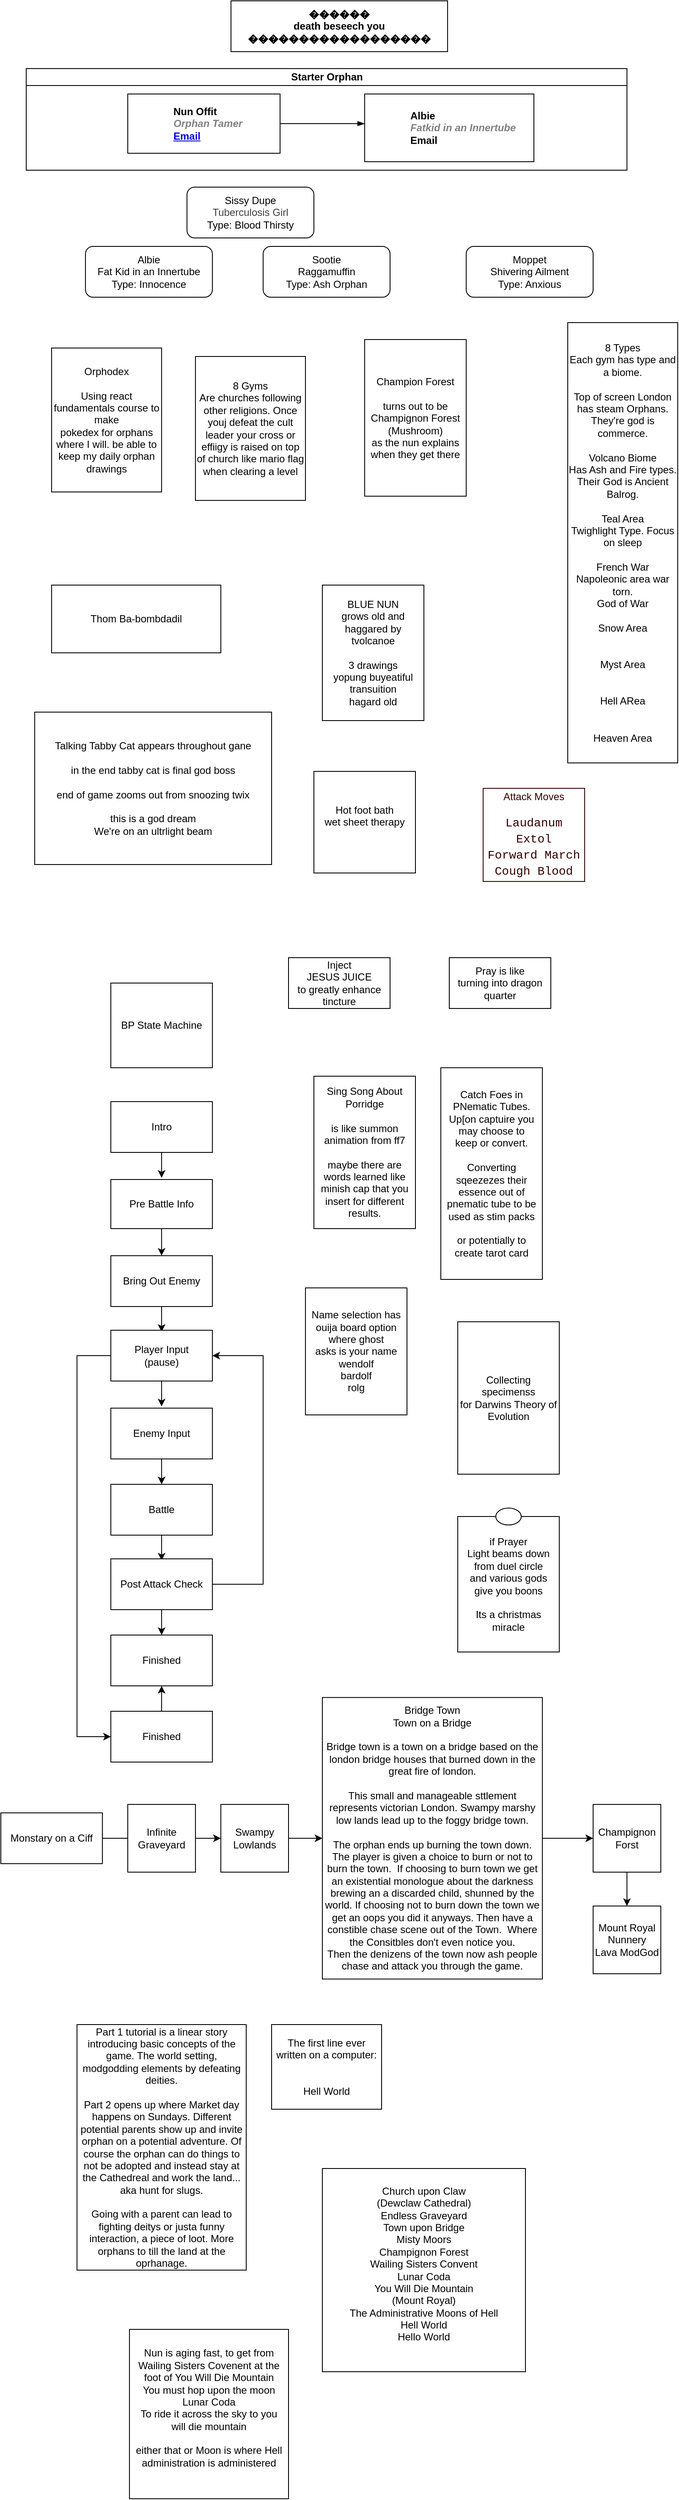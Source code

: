 <mxfile version="27.1.4">
  <diagram id="prtHgNgQTEPvFCAcTncT" name="Page-1">
    <mxGraphModel dx="1213" dy="670" grid="1" gridSize="10" guides="1" tooltips="1" connect="1" arrows="1" fold="1" page="1" pageScale="1" pageWidth="827" pageHeight="1169" math="0" shadow="0">
      <root>
        <mxCell id="0" />
        <mxCell id="1" parent="0" />
        <mxCell id="dNxyNK7c78bLwvsdeMH5-11" value="Starter Orphan" style="swimlane;html=1;startSize=20;horizontal=1;containerType=tree;glass=0;" parent="1" vertex="1">
          <mxGeometry x="40" y="80" width="710" height="120" as="geometry" />
        </mxCell>
        <UserObject label="%name%&lt;br&gt;&lt;i style=&quot;color: gray&quot;&gt;%position%&lt;/i&gt;&lt;br&gt;&lt;a href=&quot;mailto:%email%&quot;&gt;Email&lt;/a&gt;" name="Nun Offit" position="Orphan Tamer" location="Office 1" email="me@example.com" placeholders="1" link="https://www.draw.io" id="dNxyNK7c78bLwvsdeMH5-12">
          <mxCell style="label;image=https://cdn3.iconfinder.com/data/icons/user-avatars-1/512/users-3-128.png;whiteSpace=wrap;html=1;rounded=0;glass=0;treeMoving=1;treeFolding=1;" parent="dNxyNK7c78bLwvsdeMH5-11" vertex="1">
            <mxGeometry x="120" y="30" width="180" height="70" as="geometry" />
          </mxCell>
        </UserObject>
        <mxCell id="dNxyNK7c78bLwvsdeMH5-13" value="" style="endArrow=blockThin;endFill=1;fontSize=11;edgeStyle=elbowEdgeStyle;elbow=vertical;rounded=0;" parent="dNxyNK7c78bLwvsdeMH5-11" source="dNxyNK7c78bLwvsdeMH5-12" target="dNxyNK7c78bLwvsdeMH5-14" edge="1">
          <mxGeometry relative="1" as="geometry" />
        </mxCell>
        <UserObject label="Albie&lt;br&gt;&lt;i style=&quot;color: gray&quot;&gt;Fatkid in an Innertube&lt;/i&gt;&lt;br&gt;Email" name="Priest Peter Phillips" position="Orphan Tamer" location="Office 2" placeholders="1" id="dNxyNK7c78bLwvsdeMH5-14">
          <mxCell style="label;image=https://cdn3.iconfinder.com/data/icons/user-avatars-1/512/users-10-3-128.png;whiteSpace=wrap;html=1;rounded=0;glass=0;treeFolding=1;treeMoving=1;" parent="dNxyNK7c78bLwvsdeMH5-11" vertex="1">
            <mxGeometry x="400" y="30" width="200" height="80" as="geometry" />
          </mxCell>
        </UserObject>
        <mxCell id="9H34w2Jh71Ep6UbLUVoz-1" value="&lt;div&gt;Albie&lt;/div&gt;Fat Kid in an Innertube&lt;div&gt;Type: Innocence&lt;/div&gt;" style="rounded=1;whiteSpace=wrap;html=1;" parent="1" vertex="1">
          <mxGeometry x="110" y="290" width="150" height="60" as="geometry" />
        </mxCell>
        <mxCell id="9H34w2Jh71Ep6UbLUVoz-2" value="&lt;div&gt;Sootie&lt;/div&gt;Raggamuffin&lt;br&gt;&lt;div&gt;Type: Ash Orphan&lt;/div&gt;" style="rounded=1;whiteSpace=wrap;html=1;" parent="1" vertex="1">
          <mxGeometry x="320" y="290" width="150" height="60" as="geometry" />
        </mxCell>
        <mxCell id="9H34w2Jh71Ep6UbLUVoz-3" value="&lt;div&gt;Moppet&lt;/div&gt;Shivering Ailment&lt;br&gt;&lt;div&gt;Type: Anxious&lt;/div&gt;" style="rounded=1;whiteSpace=wrap;html=1;" parent="1" vertex="1">
          <mxGeometry x="560" y="290" width="150" height="60" as="geometry" />
        </mxCell>
        <mxCell id="c4BANhSZFIQ7KN4WRA-t-1" value="Orphodex&lt;div&gt;&lt;br&gt;&lt;/div&gt;&lt;div&gt;Using react fundamentals course to make&lt;/div&gt;&lt;div&gt;pokedex for orphans where I will. be able to keep my daily orphan drawings&lt;/div&gt;" style="rounded=0;whiteSpace=wrap;html=1;" parent="1" vertex="1">
          <mxGeometry x="70" y="410" width="130" height="170" as="geometry" />
        </mxCell>
        <mxCell id="lMN6it-LYemtHTq4qIZc-1" value="8 Gyms&lt;div&gt;Are churches following other religions. Once youj defeat the cult leader your cross or effiigy is raised on top of church like mario flag when clearing a level&lt;/div&gt;" style="rounded=0;whiteSpace=wrap;html=1;" parent="1" vertex="1">
          <mxGeometry x="240" y="420" width="130" height="170" as="geometry" />
        </mxCell>
        <mxCell id="lMN6it-LYemtHTq4qIZc-2" value="&lt;div&gt;8 Types&lt;/div&gt;&lt;div&gt;Each gym has type and a biome.&lt;/div&gt;&lt;div&gt;&lt;br&gt;&lt;/div&gt;&lt;div&gt;Top of screen London has steam Orphans.&lt;/div&gt;&lt;div&gt;They&#39;re god is commerce.&lt;/div&gt;&lt;div&gt;&lt;br&gt;&lt;/div&gt;&lt;div&gt;Volcano Biome&lt;br&gt;Has Ash and Fire types. Their God is Ancient Balrog.&lt;/div&gt;&lt;div&gt;&lt;br&gt;&lt;/div&gt;&lt;div&gt;Teal Area&lt;/div&gt;&lt;div&gt;Twighlight Type. Focus on sleep&lt;/div&gt;&lt;div&gt;&lt;br&gt;&lt;/div&gt;&lt;div&gt;French War&lt;br&gt;Napoleonic area war torn.&lt;br&gt;God of War&lt;/div&gt;&lt;div&gt;&lt;br&gt;&lt;/div&gt;&lt;div&gt;Snow Area&lt;br&gt;&lt;br&gt;&lt;br&gt;Myst Area&lt;br&gt;&lt;br&gt;&lt;/div&gt;&lt;div&gt;&lt;br&gt;&lt;/div&gt;&lt;div&gt;Hell ARea&lt;/div&gt;&lt;div&gt;&lt;br&gt;&lt;/div&gt;&lt;div&gt;&lt;br&gt;&lt;/div&gt;&lt;div&gt;Heaven Area&lt;/div&gt;" style="rounded=0;whiteSpace=wrap;html=1;" parent="1" vertex="1">
          <mxGeometry x="680" y="380" width="130" height="520" as="geometry" />
        </mxCell>
        <mxCell id="1dcjqhPWXCqPS0pfsLZp-1" value="BP State Machine" style="rounded=0;whiteSpace=wrap;html=1;" parent="1" vertex="1">
          <mxGeometry x="140" y="1160" width="120" height="100" as="geometry" />
        </mxCell>
        <mxCell id="1dcjqhPWXCqPS0pfsLZp-2" value="Intro" style="rounded=0;whiteSpace=wrap;html=1;" parent="1" vertex="1">
          <mxGeometry x="140" y="1300" width="120" height="60" as="geometry" />
        </mxCell>
        <mxCell id="1dcjqhPWXCqPS0pfsLZp-5" value="" style="endArrow=classic;html=1;rounded=0;exitX=0.5;exitY=1;exitDx=0;exitDy=0;entryX=0.5;entryY=0;entryDx=0;entryDy=0;" parent="1" source="1dcjqhPWXCqPS0pfsLZp-2" edge="1">
          <mxGeometry width="50" height="50" relative="1" as="geometry">
            <mxPoint x="390" y="1340" as="sourcePoint" />
            <mxPoint x="200" y="1390" as="targetPoint" />
          </mxGeometry>
        </mxCell>
        <mxCell id="1dcjqhPWXCqPS0pfsLZp-6" value="Pre Battle Info" style="rounded=0;whiteSpace=wrap;html=1;" parent="1" vertex="1">
          <mxGeometry x="140" y="1392" width="120" height="58" as="geometry" />
        </mxCell>
        <mxCell id="1dcjqhPWXCqPS0pfsLZp-7" value="" style="endArrow=classic;html=1;rounded=0;exitX=0.5;exitY=1;exitDx=0;exitDy=0;entryX=0.5;entryY=0;entryDx=0;entryDy=0;" parent="1" source="1dcjqhPWXCqPS0pfsLZp-6" edge="1">
          <mxGeometry width="50" height="50" relative="1" as="geometry">
            <mxPoint x="390" y="1432" as="sourcePoint" />
            <mxPoint x="200" y="1482" as="targetPoint" />
          </mxGeometry>
        </mxCell>
        <mxCell id="1dcjqhPWXCqPS0pfsLZp-8" value="Bring Out Enemy" style="rounded=0;whiteSpace=wrap;html=1;" parent="1" vertex="1">
          <mxGeometry x="140" y="1482" width="120" height="60" as="geometry" />
        </mxCell>
        <mxCell id="1dcjqhPWXCqPS0pfsLZp-9" value="" style="endArrow=classic;html=1;rounded=0;exitX=0.5;exitY=1;exitDx=0;exitDy=0;entryX=0.5;entryY=0;entryDx=0;entryDy=0;" parent="1" source="1dcjqhPWXCqPS0pfsLZp-8" edge="1">
          <mxGeometry width="50" height="50" relative="1" as="geometry">
            <mxPoint x="390" y="1522" as="sourcePoint" />
            <mxPoint x="200" y="1572" as="targetPoint" />
          </mxGeometry>
        </mxCell>
        <mxCell id="1dcjqhPWXCqPS0pfsLZp-10" value="Player Input&lt;br&gt;(pause)" style="rounded=0;whiteSpace=wrap;html=1;" parent="1" vertex="1">
          <mxGeometry x="140" y="1570" width="120" height="60" as="geometry" />
        </mxCell>
        <mxCell id="1dcjqhPWXCqPS0pfsLZp-11" value="" style="endArrow=classic;html=1;rounded=0;exitX=0.5;exitY=1;exitDx=0;exitDy=0;entryX=0.5;entryY=0;entryDx=0;entryDy=0;" parent="1" source="1dcjqhPWXCqPS0pfsLZp-10" edge="1">
          <mxGeometry width="50" height="50" relative="1" as="geometry">
            <mxPoint x="390" y="1610" as="sourcePoint" />
            <mxPoint x="200" y="1660" as="targetPoint" />
          </mxGeometry>
        </mxCell>
        <mxCell id="1dcjqhPWXCqPS0pfsLZp-12" value="Enemy Input" style="rounded=0;whiteSpace=wrap;html=1;" parent="1" vertex="1">
          <mxGeometry x="140" y="1662" width="120" height="60" as="geometry" />
        </mxCell>
        <mxCell id="1dcjqhPWXCqPS0pfsLZp-13" value="" style="endArrow=classic;html=1;rounded=0;exitX=0.5;exitY=1;exitDx=0;exitDy=0;entryX=0.5;entryY=0;entryDx=0;entryDy=0;" parent="1" source="1dcjqhPWXCqPS0pfsLZp-12" edge="1">
          <mxGeometry width="50" height="50" relative="1" as="geometry">
            <mxPoint x="390" y="1702" as="sourcePoint" />
            <mxPoint x="200" y="1752" as="targetPoint" />
          </mxGeometry>
        </mxCell>
        <mxCell id="1dcjqhPWXCqPS0pfsLZp-14" value="Battle" style="rounded=0;whiteSpace=wrap;html=1;" parent="1" vertex="1">
          <mxGeometry x="140" y="1752" width="120" height="60" as="geometry" />
        </mxCell>
        <mxCell id="1dcjqhPWXCqPS0pfsLZp-15" value="" style="endArrow=classic;html=1;rounded=0;exitX=0.5;exitY=1;exitDx=0;exitDy=0;entryX=0.5;entryY=0;entryDx=0;entryDy=0;" parent="1" source="1dcjqhPWXCqPS0pfsLZp-14" edge="1">
          <mxGeometry width="50" height="50" relative="1" as="geometry">
            <mxPoint x="390" y="1792" as="sourcePoint" />
            <mxPoint x="200" y="1842" as="targetPoint" />
          </mxGeometry>
        </mxCell>
        <mxCell id="1dcjqhPWXCqPS0pfsLZp-16" value="" style="endArrow=classic;html=1;rounded=0;entryX=1;entryY=0.5;entryDx=0;entryDy=0;exitX=1;exitY=0.5;exitDx=0;exitDy=0;" parent="1" source="1dcjqhPWXCqPS0pfsLZp-18" target="1dcjqhPWXCqPS0pfsLZp-10" edge="1">
          <mxGeometry width="50" height="50" relative="1" as="geometry">
            <mxPoint x="320" y="1880" as="sourcePoint" />
            <mxPoint x="440" y="1540" as="targetPoint" />
            <Array as="points">
              <mxPoint x="320" y="1870" />
              <mxPoint x="320" y="1600" />
            </Array>
          </mxGeometry>
        </mxCell>
        <mxCell id="1dcjqhPWXCqPS0pfsLZp-17" value="" style="endArrow=classic;html=1;rounded=0;exitX=0;exitY=0.5;exitDx=0;exitDy=0;entryX=0;entryY=0.5;entryDx=0;entryDy=0;" parent="1" source="1dcjqhPWXCqPS0pfsLZp-10" target="1dcjqhPWXCqPS0pfsLZp-23" edge="1">
          <mxGeometry width="50" height="50" relative="1" as="geometry">
            <mxPoint x="390" y="1580" as="sourcePoint" />
            <mxPoint x="90" y="2080" as="targetPoint" />
            <Array as="points">
              <mxPoint x="100" y="1600" />
              <mxPoint x="100" y="2050" />
            </Array>
          </mxGeometry>
        </mxCell>
        <mxCell id="1dcjqhPWXCqPS0pfsLZp-18" value="Post Attack Check" style="rounded=0;whiteSpace=wrap;html=1;" parent="1" vertex="1">
          <mxGeometry x="140" y="1840" width="120" height="60" as="geometry" />
        </mxCell>
        <mxCell id="1dcjqhPWXCqPS0pfsLZp-19" value="" style="endArrow=classic;html=1;rounded=0;exitX=0.5;exitY=1;exitDx=0;exitDy=0;entryX=0.5;entryY=0;entryDx=0;entryDy=0;" parent="1" source="1dcjqhPWXCqPS0pfsLZp-18" edge="1">
          <mxGeometry width="50" height="50" relative="1" as="geometry">
            <mxPoint x="390" y="1880" as="sourcePoint" />
            <mxPoint x="200" y="1930" as="targetPoint" />
          </mxGeometry>
        </mxCell>
        <mxCell id="1dcjqhPWXCqPS0pfsLZp-20" value="Finished" style="rounded=0;whiteSpace=wrap;html=1;" parent="1" vertex="1">
          <mxGeometry x="140" y="1930" width="120" height="60" as="geometry" />
        </mxCell>
        <mxCell id="1dcjqhPWXCqPS0pfsLZp-23" value="Finished" style="rounded=0;whiteSpace=wrap;html=1;" parent="1" vertex="1">
          <mxGeometry x="140" y="2020" width="120" height="60" as="geometry" />
        </mxCell>
        <mxCell id="1dcjqhPWXCqPS0pfsLZp-26" value="" style="edgeStyle=orthogonalEdgeStyle;rounded=0;orthogonalLoop=1;jettySize=auto;html=1;" parent="1" edge="1">
          <mxGeometry relative="1" as="geometry">
            <mxPoint x="200" y="2020" as="sourcePoint" />
            <mxPoint x="200" y="1990" as="targetPoint" />
            <Array as="points">
              <mxPoint x="200" y="2010" />
              <mxPoint x="200" y="2010" />
            </Array>
          </mxGeometry>
        </mxCell>
        <mxCell id="1dcjqhPWXCqPS0pfsLZp-27" value="BLUE NUN&lt;div&gt;grows old and haggared by tvolcanoe&lt;/div&gt;&lt;div&gt;&lt;br&gt;&lt;/div&gt;&lt;div&gt;3 drawings&lt;/div&gt;&lt;div&gt;yopung buyeatiful&lt;/div&gt;&lt;div&gt;transuition&lt;/div&gt;&lt;div&gt;hagard old&lt;/div&gt;" style="rounded=0;whiteSpace=wrap;html=1;" parent="1" vertex="1">
          <mxGeometry x="390" y="690" width="120" height="160" as="geometry" />
        </mxCell>
        <mxCell id="1dcjqhPWXCqPS0pfsLZp-28" value="Thom Ba-bombdadil" style="rounded=0;whiteSpace=wrap;html=1;" parent="1" vertex="1">
          <mxGeometry x="70" y="690" width="200" height="80" as="geometry" />
        </mxCell>
        <mxCell id="EJm_T1MfFVbmYTKbSGmN-1" value="Champion Forest&lt;div&gt;&lt;br&gt;&lt;/div&gt;&lt;div&gt;turns out to be&lt;/div&gt;&lt;div&gt;Champignon Forest&lt;/div&gt;&lt;div&gt;(Mushroom)&lt;/div&gt;&lt;div&gt;as the nun explains&lt;/div&gt;&lt;div&gt;when they get there&lt;/div&gt;" style="rounded=0;whiteSpace=wrap;html=1;" parent="1" vertex="1">
          <mxGeometry x="440" y="400" width="120" height="185" as="geometry" />
        </mxCell>
        <mxCell id="NaM-DlOi4ERBnAFPFXcm-1" value="Talking Tabby Cat appears throughout gane&lt;div&gt;&lt;br&gt;&lt;/div&gt;&lt;div&gt;in the end tabby cat is final god boss&lt;/div&gt;&lt;div&gt;&lt;br&gt;&lt;/div&gt;&lt;div&gt;end of game zooms out from snoozing twix&lt;/div&gt;&lt;div&gt;&lt;br&gt;&lt;/div&gt;&lt;div&gt;this is a god dream&lt;/div&gt;&lt;div&gt;We&#39;re on an ultrlight beam&lt;/div&gt;" style="rounded=0;whiteSpace=wrap;html=1;" parent="1" vertex="1">
          <mxGeometry x="50" y="840" width="280" height="180" as="geometry" />
        </mxCell>
        <mxCell id="_eeatI-6LmOxNyW0kUMp-2" value="Inject&lt;br&gt;JESUS JUICE&lt;div&gt;to greatly enhance tincture&lt;/div&gt;" style="rounded=0;whiteSpace=wrap;html=1;" parent="1" vertex="1">
          <mxGeometry x="350" y="1130" width="120" height="60" as="geometry" />
        </mxCell>
        <mxCell id="_eeatI-6LmOxNyW0kUMp-3" value="Sing Song About&lt;div&gt;Porridge&lt;/div&gt;&lt;div&gt;&lt;br&gt;&lt;/div&gt;&lt;div&gt;is like summon animation from ff7&lt;/div&gt;&lt;div&gt;&lt;br&gt;&lt;/div&gt;&lt;div&gt;maybe there are words learned like minish cap that you insert for different results.&lt;/div&gt;" style="rounded=0;whiteSpace=wrap;html=1;" parent="1" vertex="1">
          <mxGeometry x="380" y="1270" width="120" height="180" as="geometry" />
        </mxCell>
        <mxCell id="_eeatI-6LmOxNyW0kUMp-4" value="Pray is like&lt;div&gt;turning into dragon quarter&lt;/div&gt;" style="rounded=0;whiteSpace=wrap;html=1;" parent="1" vertex="1">
          <mxGeometry x="540" y="1130" width="120" height="60" as="geometry" />
        </mxCell>
        <mxCell id="WhSgem01bFfFkYUl3J8e-1" value="&lt;div&gt;&lt;b&gt;������&lt;/b&gt;&lt;/div&gt;&lt;b&gt;death beseech you&lt;/b&gt;&lt;div&gt;&lt;b&gt;������&lt;/b&gt;&lt;span style=&quot;background-color: transparent;&quot;&gt;&lt;b&gt;������&lt;/b&gt;&lt;/span&gt;&lt;span style=&quot;background-color: transparent;&quot;&gt;&lt;b&gt;������&lt;br&gt;&lt;/b&gt;&lt;/span&gt;&lt;/div&gt;" style="rounded=0;whiteSpace=wrap;html=1;" parent="1" vertex="1">
          <mxGeometry x="282" width="256" height="60" as="geometry" />
        </mxCell>
        <mxCell id="WhSgem01bFfFkYUl3J8e-2" value="Catch Foes in PNematic Tubes.&lt;div&gt;Up[on captuire you may choose to&lt;/div&gt;&lt;div&gt;keep or convert.&lt;/div&gt;&lt;div&gt;&lt;br&gt;&lt;/div&gt;&lt;div&gt;Converting sqeezezes their essence out of pnematic tube to be used as stim packs&lt;/div&gt;&lt;div&gt;&lt;br&gt;&lt;/div&gt;&lt;div&gt;or potentially to create tarot card&lt;/div&gt;" style="rounded=0;whiteSpace=wrap;html=1;" parent="1" vertex="1">
          <mxGeometry x="530" y="1260" width="120" height="250" as="geometry" />
        </mxCell>
        <mxCell id="WhSgem01bFfFkYUl3J8e-3" value="Name selection has&lt;div&gt;ouija board option&lt;/div&gt;&lt;div&gt;where ghost&lt;/div&gt;&lt;div&gt;asks is your name wendolf&lt;/div&gt;&lt;div&gt;bardolf&lt;/div&gt;&lt;div&gt;rolg&lt;/div&gt;" style="rounded=0;whiteSpace=wrap;html=1;" parent="1" vertex="1">
          <mxGeometry x="370" y="1520" width="120" height="150" as="geometry" />
        </mxCell>
        <mxCell id="WhSgem01bFfFkYUl3J8e-4" value="Collecting specimenss&lt;div&gt;for Darwins Theory of&lt;/div&gt;&lt;div&gt;Evolution&lt;/div&gt;" style="rounded=0;whiteSpace=wrap;html=1;" parent="1" vertex="1">
          <mxGeometry x="550" y="1560" width="120" height="180" as="geometry" />
        </mxCell>
        <mxCell id="QeXgW6aQJEQ1C3spduMK-1" value="Hot foot bath&lt;div&gt;wet sheet therapy&lt;/div&gt;&lt;div&gt;&lt;br&gt;&lt;/div&gt;" style="rounded=0;whiteSpace=wrap;html=1;" parent="1" vertex="1">
          <mxGeometry x="380" y="910" width="120" height="120" as="geometry" />
        </mxCell>
        <mxCell id="zhvqqRehltlr2zDm-ukN-1" value="&lt;font style=&quot;color: rgb(51, 0, 0);&quot;&gt;Attack Moves&lt;/font&gt;&lt;div&gt;&lt;font style=&quot;color: rgb(51, 0, 0);&quot;&gt;&lt;br&gt;&lt;/font&gt;&lt;/div&gt;&lt;div&gt;&lt;div style=&quot;font-family: &amp;quot;Operator Mono Lig&amp;quot;, Menlo, Monaco, &amp;quot;Courier New&amp;quot;, monospace, Consolas, &amp;quot;Courier New&amp;quot;, monospace; font-size: 14px; line-height: 19px; white-space: pre;&quot;&gt;&lt;span style=&quot;background-color: light-dark(#ffffff, var(--ge-dark-color, #121212));&quot;&gt;&lt;font style=&quot;color: rgb(51, 0, 0);&quot;&gt;Laudanum&lt;/font&gt;&lt;/span&gt;&lt;/div&gt;&lt;/div&gt;&lt;div style=&quot;font-family: &amp;quot;Operator Mono Lig&amp;quot;, Menlo, Monaco, &amp;quot;Courier New&amp;quot;, monospace, Consolas, &amp;quot;Courier New&amp;quot;, monospace; font-size: 14px; line-height: 19px; white-space: pre; color: rgb(239, 240, 235);&quot;&gt;&lt;div style=&quot;line-height: 19px;&quot;&gt;&lt;span style=&quot;background-color: light-dark(#ffffff, var(--ge-dark-color, #121212)); color: rgb(90, 247, 142);&quot;&gt;&lt;font style=&quot;color: rgb(51, 0, 0);&quot;&gt;Extol&lt;/font&gt;&lt;/span&gt;&lt;/div&gt;&lt;div style=&quot;line-height: 19px;&quot;&gt;&lt;span style=&quot;background-color: light-dark(#ffffff, var(--ge-dark-color, #121212)); color: rgb(90, 247, 142);&quot;&gt;&lt;font style=&quot;color: rgb(51, 0, 0);&quot;&gt;Forward March&lt;/font&gt;&lt;/span&gt;&lt;/div&gt;&lt;div style=&quot;line-height: 19px;&quot;&gt;&lt;div style=&quot;line-height: 19px;&quot;&gt;&lt;span style=&quot;background-color: light-dark(#ffffff, var(--ge-dark-color, #121212)); color: rgb(90, 247, 142);&quot;&gt;&lt;font style=&quot;color: rgb(51, 0, 0);&quot;&gt;Cough Blood&lt;/font&gt;&lt;/span&gt;&lt;/div&gt;&lt;/div&gt;&lt;/div&gt;" style="rounded=0;whiteSpace=wrap;html=1;strokeColor=#330000;" parent="1" vertex="1">
          <mxGeometry x="580" y="930" width="120" height="110" as="geometry" />
        </mxCell>
        <mxCell id="qNe9hVO4kIWgMy4WHAtG-1" value="&lt;div&gt;if Prayer&lt;/div&gt;Light beams down&lt;div&gt;from duel circle&lt;/div&gt;&lt;div&gt;and various gods&lt;/div&gt;&lt;div&gt;give you boons&lt;/div&gt;&lt;div&gt;&lt;br&gt;&lt;/div&gt;&lt;div&gt;Its a christmas&lt;/div&gt;&lt;div&gt;miracle&lt;/div&gt;" style="rounded=0;whiteSpace=wrap;html=1;" parent="1" vertex="1">
          <mxGeometry x="550" y="1790" width="120" height="160" as="geometry" />
        </mxCell>
        <mxCell id="qNe9hVO4kIWgMy4WHAtG-2" value="" style="ellipse;whiteSpace=wrap;html=1;" parent="1" vertex="1">
          <mxGeometry x="595" y="1780" width="30" height="20" as="geometry" />
        </mxCell>
        <mxCell id="2" value="Bridge Town&lt;br&gt;Town on a Bridge&lt;br&gt;&lt;div&gt;&lt;br&gt;&lt;/div&gt;&lt;div&gt;Bridge town is a town on a bridge based on the london bridge houses that burned down in the great fire of london.&lt;br&gt;&lt;br&gt;This small and manageable sttlement represents victorian London. Swampy marshy low lands lead up to the foggy bridge town.&lt;/div&gt;&lt;div&gt;&lt;br&gt;&lt;/div&gt;&lt;div&gt;The orphan ends up burning the town down. The player is given a choice to burn or not to burn the town.&amp;nbsp; If choosing to burn town we get an existential monologue about the darkness brewing an a discarded child, shunned by the world. If choosing not to burn down the town we get an oops you did it anyways. Then have a constible chase scene out of the Town.&amp;nbsp; Where the Consitbles don&#39;t even notice you.&lt;/div&gt;&lt;div&gt;Then the denizens of the town now ash people chase and attack you through the game.&lt;/div&gt;" style="rounded=0;whiteSpace=wrap;html=1;" parent="1" vertex="1">
          <mxGeometry x="390" y="2003.75" width="260" height="332.5" as="geometry" />
        </mxCell>
        <mxCell id="3" value="Monstary on a Ciff" style="rounded=0;whiteSpace=wrap;html=1;" parent="1" vertex="1">
          <mxGeometry x="10" y="2140" width="120" height="60" as="geometry" />
        </mxCell>
        <mxCell id="4" value="" style="endArrow=classic;html=1;exitX=1;exitY=0.5;exitDx=0;exitDy=0;" parent="1" source="3" edge="1">
          <mxGeometry width="50" height="50" relative="1" as="geometry">
            <mxPoint x="380" y="2240" as="sourcePoint" />
            <mxPoint x="200" y="2170" as="targetPoint" />
          </mxGeometry>
        </mxCell>
        <mxCell id="5" value="Infinite&lt;div&gt;Graveyard&lt;/div&gt;" style="whiteSpace=wrap;html=1;aspect=fixed;" parent="1" vertex="1">
          <mxGeometry x="160" y="2130" width="80" height="80" as="geometry" />
        </mxCell>
        <mxCell id="6" value="" style="endArrow=classic;html=1;exitX=1;exitY=0.5;exitDx=0;exitDy=0;entryX=0;entryY=0.5;entryDx=0;entryDy=0;" parent="1" source="7" target="2" edge="1">
          <mxGeometry width="50" height="50" relative="1" as="geometry">
            <mxPoint x="260" y="2240" as="sourcePoint" />
            <mxPoint x="310" y="2190" as="targetPoint" />
          </mxGeometry>
        </mxCell>
        <mxCell id="8" value="" style="endArrow=classic;html=1;exitX=1;exitY=0.5;exitDx=0;exitDy=0;entryX=0;entryY=0.5;entryDx=0;entryDy=0;" parent="1" source="5" target="7" edge="1">
          <mxGeometry width="50" height="50" relative="1" as="geometry">
            <mxPoint x="280" y="2170" as="sourcePoint" />
            <mxPoint x="390" y="2170" as="targetPoint" />
          </mxGeometry>
        </mxCell>
        <mxCell id="7" value="Swampy&lt;div&gt;Lowlands&lt;/div&gt;" style="whiteSpace=wrap;html=1;aspect=fixed;" parent="1" vertex="1">
          <mxGeometry x="270" y="2130" width="80" height="80" as="geometry" />
        </mxCell>
        <mxCell id="9" value="Champignon Forst" style="whiteSpace=wrap;html=1;aspect=fixed;" parent="1" vertex="1">
          <mxGeometry x="710" y="2130" width="80" height="80" as="geometry" />
        </mxCell>
        <mxCell id="10" value="" style="endArrow=classic;html=1;exitX=1;exitY=0.5;exitDx=0;exitDy=0;entryX=0;entryY=0.5;entryDx=0;entryDy=0;" parent="1" source="2" target="9" edge="1">
          <mxGeometry width="50" height="50" relative="1" as="geometry">
            <mxPoint x="710" y="2240" as="sourcePoint" />
            <mxPoint x="760" y="2190" as="targetPoint" />
          </mxGeometry>
        </mxCell>
        <mxCell id="11" value="" style="endArrow=classic;html=1;exitX=0.5;exitY=1;exitDx=0;exitDy=0;entryX=0.5;entryY=0;entryDx=0;entryDy=0;" parent="1" source="9" target="12" edge="1">
          <mxGeometry width="50" height="50" relative="1" as="geometry">
            <mxPoint x="710" y="2240" as="sourcePoint" />
            <mxPoint x="750" y="2260" as="targetPoint" />
          </mxGeometry>
        </mxCell>
        <mxCell id="12" value="Mount Royal&lt;div&gt;Nunnery&lt;/div&gt;&lt;div&gt;Lava ModGod&lt;/div&gt;" style="whiteSpace=wrap;html=1;aspect=fixed;" parent="1" vertex="1">
          <mxGeometry x="710" y="2250" width="80" height="80" as="geometry" />
        </mxCell>
        <mxCell id="13" value="&lt;div&gt;&lt;span style=&quot;color: rgb(0, 0, 0);&quot;&gt;Sissy Dupe&lt;/span&gt;&lt;/div&gt;&lt;span style=&quot;color: rgb(63, 63, 63);&quot;&gt;Tuberculosis Girl&lt;/span&gt;&lt;br&gt;&lt;div&gt;Type: Blood Thirsty&lt;/div&gt;" style="rounded=1;whiteSpace=wrap;html=1;" parent="1" vertex="1">
          <mxGeometry x="230" y="220" width="150" height="60" as="geometry" />
        </mxCell>
        <mxCell id="14" value="Part 1 tutorial is a linear story introducing basic concepts of the game. The world setting, modgodding elements by defeating deities.&lt;div&gt;&lt;br&gt;&lt;/div&gt;&lt;div&gt;Part 2 opens up where Market day happens on Sundays. Different potential parents show up and invite orphan on a potential adventure. Of course the orphan can do things to not be adopted and instead stay at the Cathedreal and work the land... aka hunt for slugs.&lt;/div&gt;&lt;div&gt;&lt;br&gt;&lt;/div&gt;&lt;div&gt;Going with a parent can lead to fighting deitys or justa funny interaction, a piece of loot. More orphans to till the land at the oprhanage.&lt;/div&gt;" style="rounded=0;whiteSpace=wrap;html=1;" parent="1" vertex="1">
          <mxGeometry x="100" y="2390" width="200" height="290" as="geometry" />
        </mxCell>
        <mxCell id="15" value="The first line ever written on a computer:&lt;div&gt;&lt;br&gt;&lt;/div&gt;&lt;div&gt;&lt;br&gt;&lt;/div&gt;&lt;div&gt;Hell World&lt;/div&gt;" style="rounded=0;whiteSpace=wrap;html=1;" parent="1" vertex="1">
          <mxGeometry x="330" y="2390" width="130" height="100" as="geometry" />
        </mxCell>
        <mxCell id="YjPkbUaIYx_jNYHQSDdL-15" value="&lt;div&gt;&lt;span style=&quot;background-color: transparent; color: light-dark(rgb(0, 0, 0), rgb(255, 255, 255));&quot;&gt;Church upon Claw&lt;/span&gt;&lt;/div&gt;&lt;div&gt;&lt;span style=&quot;background-color: transparent; color: light-dark(rgb(0, 0, 0), rgb(255, 255, 255));&quot;&gt;(&lt;/span&gt;&lt;span style=&quot;background-color: transparent; color: light-dark(rgb(0, 0, 0), rgb(255, 255, 255));&quot;&gt;Dewclaw Cathedral)&lt;/span&gt;&lt;/div&gt;&lt;div&gt;Endless Graveyard&lt;/div&gt;&lt;div&gt;Town upon Bridge&lt;/div&gt;&lt;div&gt;Misty Moors&lt;/div&gt;&lt;div&gt;Champignon Forest&lt;/div&gt;&lt;div&gt;Wailing Sisters Convent&lt;/div&gt;&lt;div&gt;Lunar Coda&lt;/div&gt;&lt;div&gt;You Will Die Mountain&lt;/div&gt;&lt;div&gt;(Mount Royal)&lt;/div&gt;&lt;div&gt;The Administrative Moons of Hell&lt;/div&gt;&lt;div&gt;Hell World&lt;/div&gt;&lt;div&gt;Hello World&lt;/div&gt;&lt;div&gt;&lt;br&gt;&lt;/div&gt;" style="rounded=0;whiteSpace=wrap;html=1;" vertex="1" parent="1">
          <mxGeometry x="390" y="2560" width="240" height="240" as="geometry" />
        </mxCell>
        <mxCell id="YjPkbUaIYx_jNYHQSDdL-16" value="Nun is aging fast, to get from Wailing Sisters Covenent at the foot of You Will Die Mountain&lt;div&gt;You must hop upon the moon&lt;/div&gt;&lt;div&gt;Lunar Coda&lt;/div&gt;&lt;div&gt;To ride it across the sky to you&lt;/div&gt;&lt;div&gt;will die mountain&lt;/div&gt;&lt;div&gt;&lt;br&gt;&lt;/div&gt;&lt;div&gt;either that or Moon is where Hell administration is administered&lt;br&gt;&lt;div&gt;&lt;br&gt;&lt;/div&gt;&lt;/div&gt;" style="rounded=0;whiteSpace=wrap;html=1;" vertex="1" parent="1">
          <mxGeometry x="162" y="2750" width="188" height="200" as="geometry" />
        </mxCell>
      </root>
    </mxGraphModel>
  </diagram>
</mxfile>
